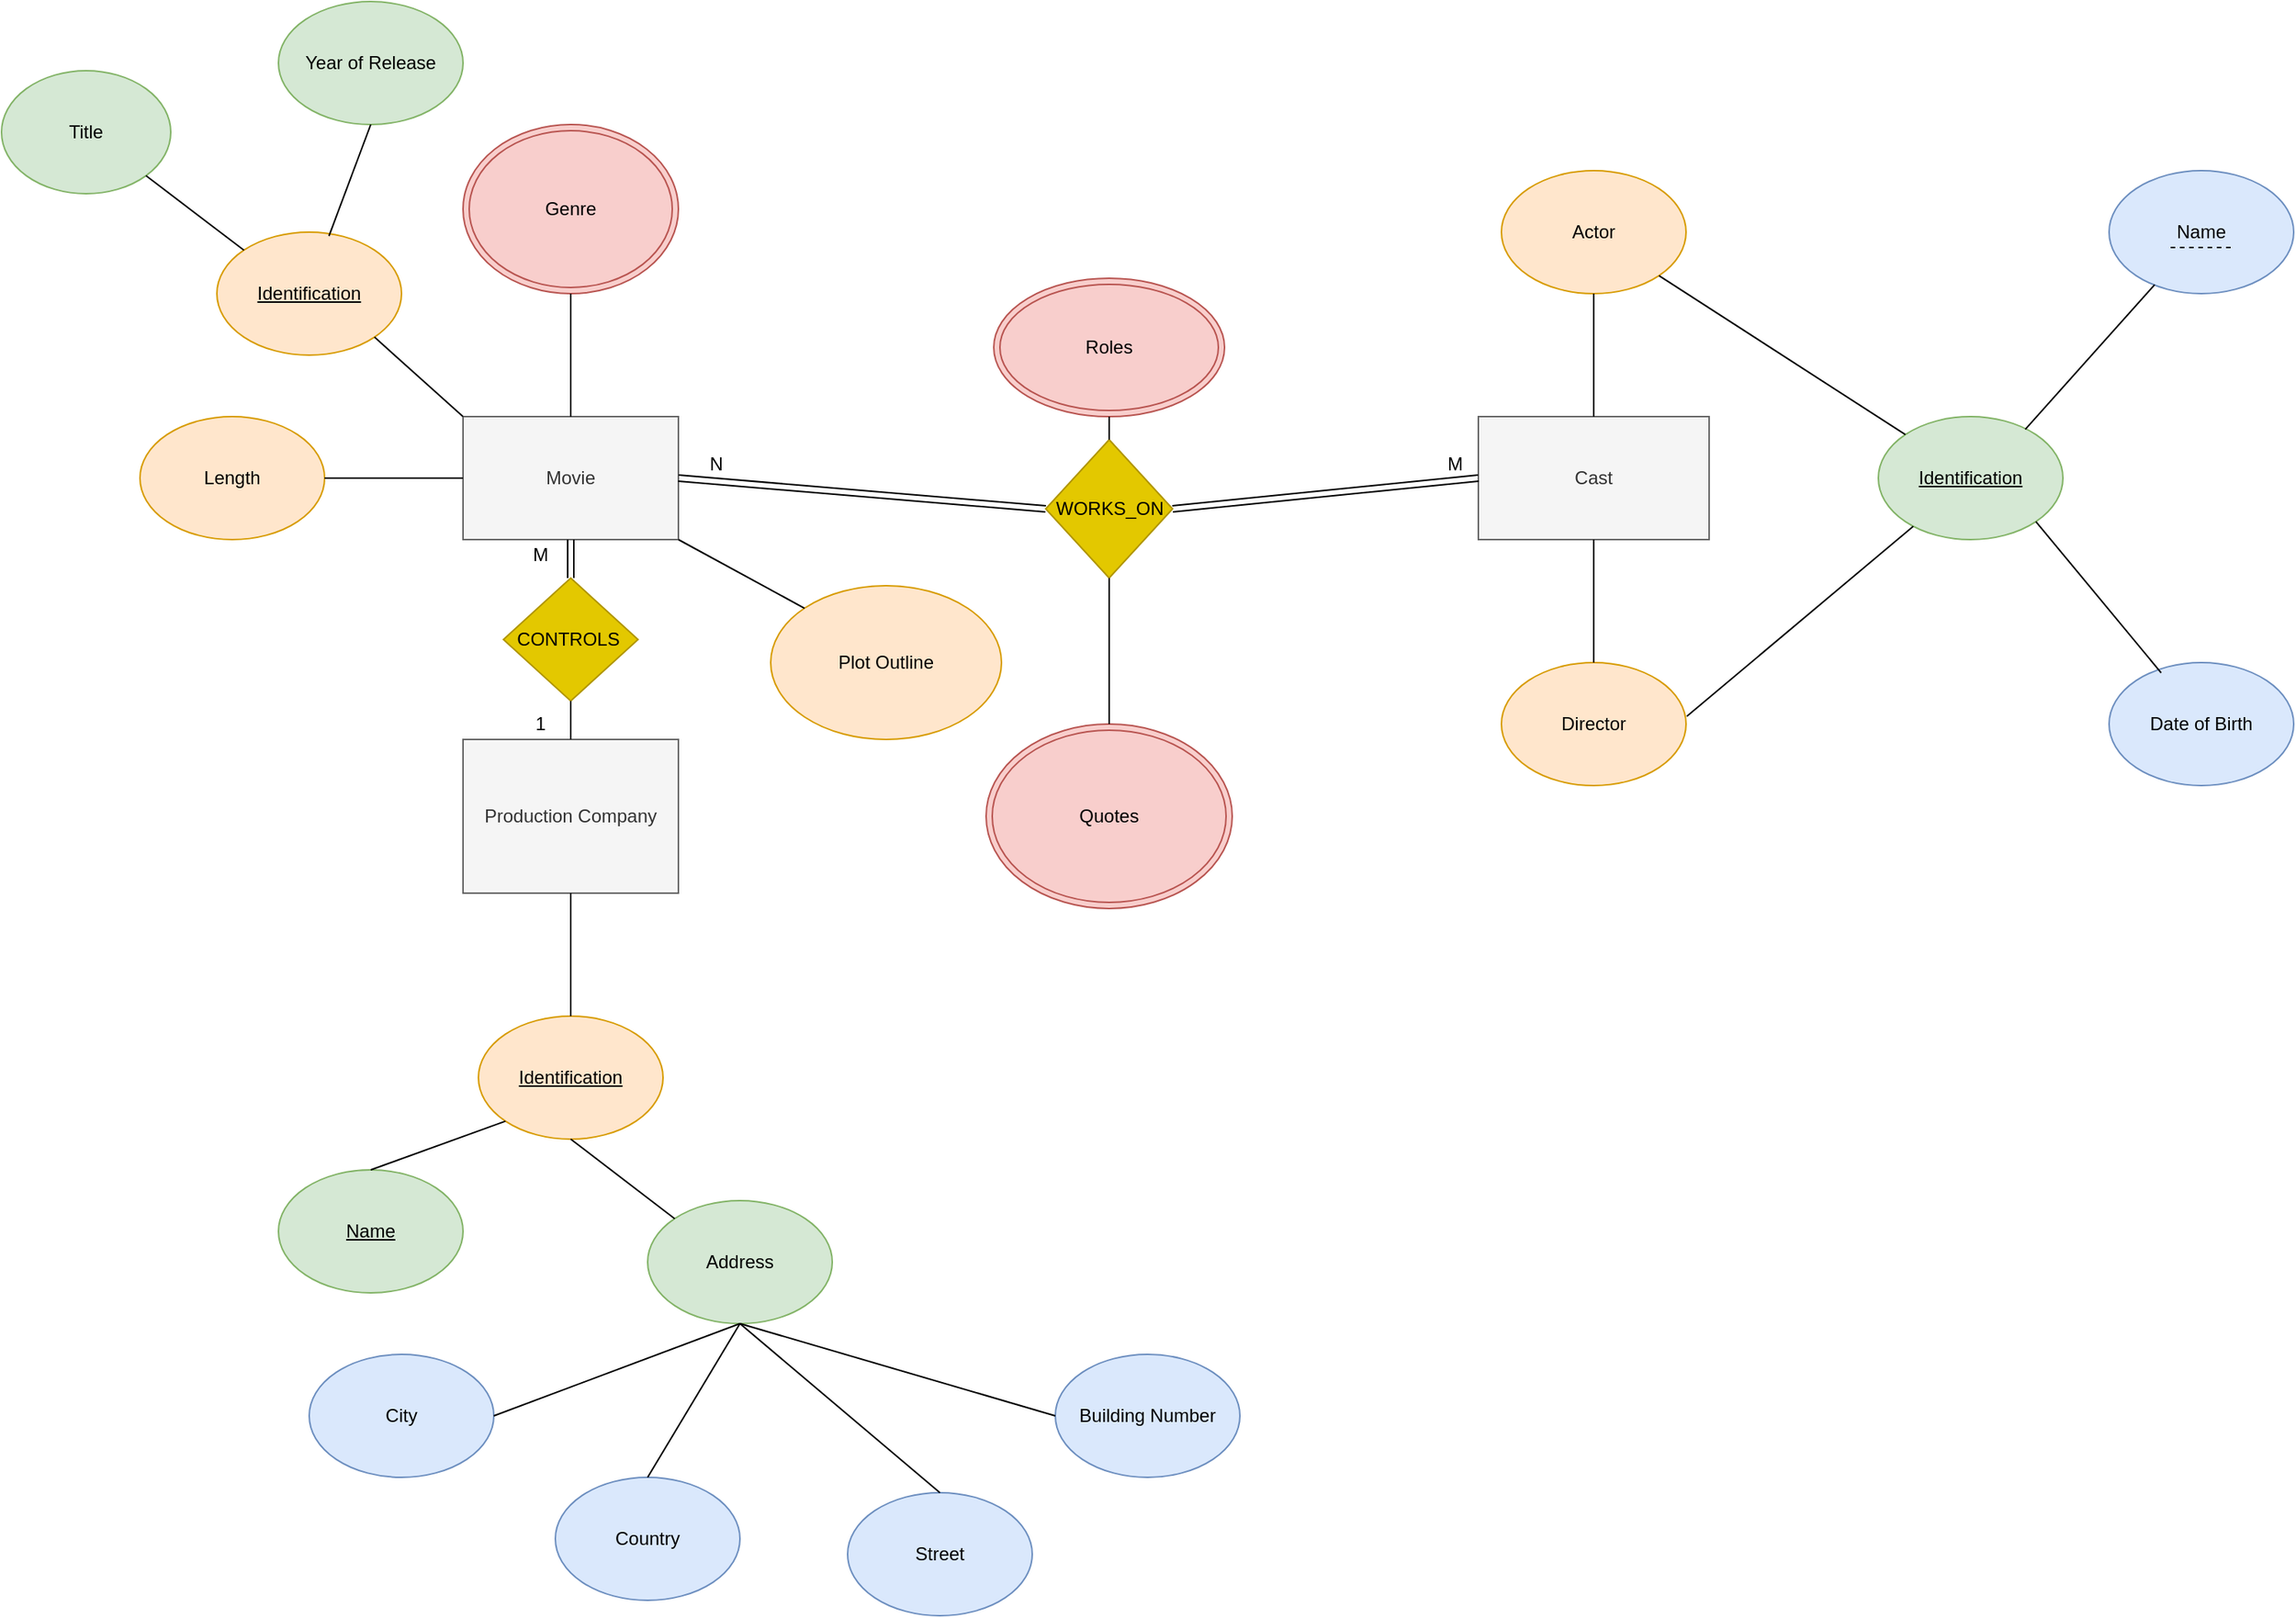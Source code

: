 <mxfile version="16.3.0" type="github">
  <diagram id="sgW8315THJMmDeOMLILc" name="Page-1">
    <mxGraphModel dx="2126" dy="2337" grid="1" gridSize="10" guides="1" tooltips="1" connect="1" arrows="1" fold="1" page="1" pageScale="1" pageWidth="850" pageHeight="1100" math="0" shadow="0">
      <root>
        <mxCell id="0" />
        <mxCell id="1" parent="0" />
        <mxCell id="68K0g6yoqlShgge0QlgU-1" value="Movie" style="rounded=0;whiteSpace=wrap;html=1;fillColor=#f5f5f5;strokeColor=#666666;fontColor=#333333;" parent="1" vertex="1">
          <mxGeometry x="320" y="240" width="140" height="80" as="geometry" />
        </mxCell>
        <mxCell id="68K0g6yoqlShgge0QlgU-12" value="Genre" style="ellipse;shape=doubleEllipse;whiteSpace=wrap;html=1;fillColor=#f8cecc;strokeColor=#b85450;" parent="1" vertex="1">
          <mxGeometry x="320" y="50" width="140" height="110" as="geometry" />
        </mxCell>
        <mxCell id="Qs5P2ZCcg5z2vbFwHX0I-3" value="Title" style="ellipse;whiteSpace=wrap;html=1;fillColor=#d5e8d4;strokeColor=#82b366;" parent="1" vertex="1">
          <mxGeometry x="20" y="15" width="110" height="80" as="geometry" />
        </mxCell>
        <mxCell id="Qs5P2ZCcg5z2vbFwHX0I-5" value="Length" style="ellipse;whiteSpace=wrap;html=1;fillColor=#ffe6cc;strokeColor=#d79b00;" parent="1" vertex="1">
          <mxGeometry x="110" y="240" width="120" height="80" as="geometry" />
        </mxCell>
        <mxCell id="Qs5P2ZCcg5z2vbFwHX0I-6" value="Year of Release" style="ellipse;whiteSpace=wrap;html=1;fillColor=#d5e8d4;strokeColor=#82b366;" parent="1" vertex="1">
          <mxGeometry x="200" y="-30" width="120" height="80" as="geometry" />
        </mxCell>
        <mxCell id="Qs5P2ZCcg5z2vbFwHX0I-8" value="Plot Outline" style="ellipse;whiteSpace=wrap;html=1;fillColor=#ffe6cc;strokeColor=#d79b00;" parent="1" vertex="1">
          <mxGeometry x="520" y="350" width="150" height="100" as="geometry" />
        </mxCell>
        <mxCell id="Qs5P2ZCcg5z2vbFwHX0I-9" value="&lt;u&gt;Name&lt;/u&gt;" style="ellipse;whiteSpace=wrap;html=1;fillColor=#d5e8d4;strokeColor=#82b366;" parent="1" vertex="1">
          <mxGeometry x="200" y="730" width="120" height="80" as="geometry" />
        </mxCell>
        <mxCell id="Qs5P2ZCcg5z2vbFwHX0I-10" value="Address" style="ellipse;whiteSpace=wrap;html=1;fillColor=#d5e8d4;strokeColor=#82b366;" parent="1" vertex="1">
          <mxGeometry x="440" y="750" width="120" height="80" as="geometry" />
        </mxCell>
        <mxCell id="Qs5P2ZCcg5z2vbFwHX0I-11" value="Country" style="ellipse;whiteSpace=wrap;html=1;fillColor=#dae8fc;strokeColor=#6c8ebf;" parent="1" vertex="1">
          <mxGeometry x="380" y="930" width="120" height="80" as="geometry" />
        </mxCell>
        <mxCell id="Qs5P2ZCcg5z2vbFwHX0I-12" value="City" style="ellipse;whiteSpace=wrap;html=1;fillColor=#dae8fc;strokeColor=#6c8ebf;" parent="1" vertex="1">
          <mxGeometry x="220" y="850" width="120" height="80" as="geometry" />
        </mxCell>
        <mxCell id="Qs5P2ZCcg5z2vbFwHX0I-13" value="Street" style="ellipse;whiteSpace=wrap;html=1;fillColor=#dae8fc;strokeColor=#6c8ebf;" parent="1" vertex="1">
          <mxGeometry x="570" y="940" width="120" height="80" as="geometry" />
        </mxCell>
        <mxCell id="Qs5P2ZCcg5z2vbFwHX0I-14" value="Building Number" style="ellipse;whiteSpace=wrap;html=1;fillColor=#dae8fc;strokeColor=#6c8ebf;" parent="1" vertex="1">
          <mxGeometry x="705" y="850" width="120" height="80" as="geometry" />
        </mxCell>
        <mxCell id="Qs5P2ZCcg5z2vbFwHX0I-15" value="Cast" style="rounded=0;whiteSpace=wrap;html=1;fillColor=#f5f5f5;strokeColor=#666666;fontColor=#333333;" parent="1" vertex="1">
          <mxGeometry x="980" y="240" width="150" height="80" as="geometry" />
        </mxCell>
        <mxCell id="Qs5P2ZCcg5z2vbFwHX0I-19" value="Quotes" style="ellipse;shape=doubleEllipse;whiteSpace=wrap;html=1;fillColor=#f8cecc;strokeColor=#b85450;" parent="1" vertex="1">
          <mxGeometry x="660" y="440" width="160" height="120" as="geometry" />
        </mxCell>
        <mxCell id="Qs5P2ZCcg5z2vbFwHX0I-22" value="" style="rhombus;whiteSpace=wrap;html=1;fillColor=#e3c800;strokeColor=#B09500;fontColor=#000000;" parent="1" vertex="1">
          <mxGeometry x="698.75" y="255" width="82.5" height="90" as="geometry" />
        </mxCell>
        <mxCell id="Qs5P2ZCcg5z2vbFwHX0I-31" value="Roles" style="ellipse;shape=doubleEllipse;whiteSpace=wrap;html=1;fillColor=#f8cecc;strokeColor=#b85450;" parent="1" vertex="1">
          <mxGeometry x="665" y="150" width="150" height="90" as="geometry" />
        </mxCell>
        <mxCell id="Qs5P2ZCcg5z2vbFwHX0I-32" value="" style="rhombus;whiteSpace=wrap;html=1;fillColor=#e3c800;strokeColor=#B09500;fontColor=#000000;" parent="1" vertex="1">
          <mxGeometry x="346.25" y="345" width="87.5" height="80" as="geometry" />
        </mxCell>
        <mxCell id="Qs5P2ZCcg5z2vbFwHX0I-38" value="" style="endArrow=none;html=1;entryX=0.5;entryY=1;entryDx=0;entryDy=0;exitX=0.5;exitY=0;exitDx=0;exitDy=0;" parent="1" source="Qs5P2ZCcg5z2vbFwHX0I-19" target="Qs5P2ZCcg5z2vbFwHX0I-22" edge="1">
          <mxGeometry width="50" height="50" relative="1" as="geometry">
            <mxPoint x="500" y="340" as="sourcePoint" />
            <mxPoint x="550" y="290" as="targetPoint" />
          </mxGeometry>
        </mxCell>
        <mxCell id="Qs5P2ZCcg5z2vbFwHX0I-41" value="" style="endArrow=none;html=1;exitX=0.5;exitY=0;exitDx=0;exitDy=0;entryX=0.5;entryY=1;entryDx=0;entryDy=0;" parent="1" source="Qs5P2ZCcg5z2vbFwHX0I-11" target="Qs5P2ZCcg5z2vbFwHX0I-10" edge="1">
          <mxGeometry width="50" height="50" relative="1" as="geometry">
            <mxPoint x="540" y="740" as="sourcePoint" />
            <mxPoint x="590" y="690" as="targetPoint" />
          </mxGeometry>
        </mxCell>
        <mxCell id="Qs5P2ZCcg5z2vbFwHX0I-43" value="" style="endArrow=none;html=1;exitX=1;exitY=0.5;exitDx=0;exitDy=0;entryX=0.5;entryY=1;entryDx=0;entryDy=0;" parent="1" source="Qs5P2ZCcg5z2vbFwHX0I-12" target="Qs5P2ZCcg5z2vbFwHX0I-10" edge="1">
          <mxGeometry width="50" height="50" relative="1" as="geometry">
            <mxPoint x="540" y="740" as="sourcePoint" />
            <mxPoint x="590" y="690" as="targetPoint" />
          </mxGeometry>
        </mxCell>
        <mxCell id="Qs5P2ZCcg5z2vbFwHX0I-44" value="" style="endArrow=none;html=1;exitX=0.5;exitY=0;exitDx=0;exitDy=0;" parent="1" source="Qs5P2ZCcg5z2vbFwHX0I-13" edge="1">
          <mxGeometry width="50" height="50" relative="1" as="geometry">
            <mxPoint x="540" y="740" as="sourcePoint" />
            <mxPoint x="500" y="830" as="targetPoint" />
          </mxGeometry>
        </mxCell>
        <mxCell id="Qs5P2ZCcg5z2vbFwHX0I-45" value="" style="endArrow=none;html=1;entryX=0;entryY=0.5;entryDx=0;entryDy=0;exitX=0.5;exitY=1;exitDx=0;exitDy=0;" parent="1" source="Qs5P2ZCcg5z2vbFwHX0I-10" target="Qs5P2ZCcg5z2vbFwHX0I-14" edge="1">
          <mxGeometry width="50" height="50" relative="1" as="geometry">
            <mxPoint x="540" y="740" as="sourcePoint" />
            <mxPoint x="590" y="690" as="targetPoint" />
          </mxGeometry>
        </mxCell>
        <mxCell id="Qs5P2ZCcg5z2vbFwHX0I-46" value="" style="endArrow=none;html=1;exitX=1;exitY=0.5;exitDx=0;exitDy=0;" parent="1" source="Qs5P2ZCcg5z2vbFwHX0I-5" edge="1">
          <mxGeometry width="50" height="50" relative="1" as="geometry">
            <mxPoint x="500" y="330" as="sourcePoint" />
            <mxPoint x="320" y="280" as="targetPoint" />
          </mxGeometry>
        </mxCell>
        <mxCell id="Qs5P2ZCcg5z2vbFwHX0I-48" value="" style="endArrow=none;html=1;exitX=0.5;exitY=0;exitDx=0;exitDy=0;entryX=0.5;entryY=1;entryDx=0;entryDy=0;" parent="1" source="68K0g6yoqlShgge0QlgU-1" target="68K0g6yoqlShgge0QlgU-12" edge="1">
          <mxGeometry width="50" height="50" relative="1" as="geometry">
            <mxPoint x="500" y="220" as="sourcePoint" />
            <mxPoint x="550" y="170" as="targetPoint" />
          </mxGeometry>
        </mxCell>
        <mxCell id="Qs5P2ZCcg5z2vbFwHX0I-53" value="" style="endArrow=none;html=1;entryX=0;entryY=0;entryDx=0;entryDy=0;exitX=1;exitY=1;exitDx=0;exitDy=0;" parent="1" source="68K0g6yoqlShgge0QlgU-1" target="Qs5P2ZCcg5z2vbFwHX0I-8" edge="1">
          <mxGeometry width="50" height="50" relative="1" as="geometry">
            <mxPoint x="470" y="360" as="sourcePoint" />
            <mxPoint x="520" y="310" as="targetPoint" />
          </mxGeometry>
        </mxCell>
        <mxCell id="Qs5P2ZCcg5z2vbFwHX0I-66" value="1" style="text;html=1;align=center;verticalAlign=middle;resizable=0;points=[];autosize=1;strokeColor=none;" parent="1" vertex="1">
          <mxGeometry x="360" y="430" width="20" height="20" as="geometry" />
        </mxCell>
        <mxCell id="Qs5P2ZCcg5z2vbFwHX0I-67" value="M" style="text;html=1;align=center;verticalAlign=middle;resizable=0;points=[];autosize=1;strokeColor=none;" parent="1" vertex="1">
          <mxGeometry x="355" y="320" width="30" height="20" as="geometry" />
        </mxCell>
        <mxCell id="Qs5P2ZCcg5z2vbFwHX0I-71" value="Production Company" style="rounded=0;whiteSpace=wrap;html=1;fillColor=#f5f5f5;strokeColor=#666666;fontColor=#333333;" parent="1" vertex="1">
          <mxGeometry x="320" y="450" width="140" height="100" as="geometry" />
        </mxCell>
        <mxCell id="Qs5P2ZCcg5z2vbFwHX0I-74" value="" style="endArrow=none;html=1;exitX=0.5;exitY=0;exitDx=0;exitDy=0;entryX=0.5;entryY=1;entryDx=0;entryDy=0;" parent="1" source="Qs5P2ZCcg5z2vbFwHX0I-71" target="Qs5P2ZCcg5z2vbFwHX0I-32" edge="1">
          <mxGeometry width="50" height="50" relative="1" as="geometry">
            <mxPoint x="410" y="440" as="sourcePoint" />
            <mxPoint x="460" y="390" as="targetPoint" />
          </mxGeometry>
        </mxCell>
        <mxCell id="MElZlA9q3Xncu6-exDx3-2" value="" style="endArrow=none;html=1;rounded=0;entryX=0.5;entryY=1;entryDx=0;entryDy=0;exitX=0.5;exitY=0;exitDx=0;exitDy=0;" parent="1" source="Qs5P2ZCcg5z2vbFwHX0I-22" target="Qs5P2ZCcg5z2vbFwHX0I-31" edge="1">
          <mxGeometry width="50" height="50" relative="1" as="geometry">
            <mxPoint x="640" y="330" as="sourcePoint" />
            <mxPoint x="690" y="280" as="targetPoint" />
          </mxGeometry>
        </mxCell>
        <mxCell id="MElZlA9q3Xncu6-exDx3-3" value="" style="shape=link;html=1;rounded=0;entryX=0.5;entryY=1;entryDx=0;entryDy=0;exitX=0.5;exitY=0;exitDx=0;exitDy=0;" parent="1" source="Qs5P2ZCcg5z2vbFwHX0I-32" target="68K0g6yoqlShgge0QlgU-1" edge="1">
          <mxGeometry relative="1" as="geometry">
            <mxPoint x="390" y="370" as="sourcePoint" />
            <mxPoint x="750" y="400" as="targetPoint" />
          </mxGeometry>
        </mxCell>
        <mxCell id="MElZlA9q3Xncu6-exDx3-11" value="&lt;u&gt;Identification&lt;/u&gt;" style="ellipse;whiteSpace=wrap;html=1;fillColor=#ffe6cc;strokeColor=#d79b00;" parent="1" vertex="1">
          <mxGeometry x="160" y="120" width="120" height="80" as="geometry" />
        </mxCell>
        <mxCell id="MElZlA9q3Xncu6-exDx3-12" value="" style="endArrow=none;html=1;rounded=0;exitX=0;exitY=0;exitDx=0;exitDy=0;entryX=1;entryY=1;entryDx=0;entryDy=0;" parent="1" source="MElZlA9q3Xncu6-exDx3-11" target="Qs5P2ZCcg5z2vbFwHX0I-3" edge="1">
          <mxGeometry width="50" height="50" relative="1" as="geometry">
            <mxPoint x="710" y="-30" as="sourcePoint" />
            <mxPoint x="760" y="-80" as="targetPoint" />
          </mxGeometry>
        </mxCell>
        <mxCell id="MElZlA9q3Xncu6-exDx3-13" value="" style="endArrow=none;html=1;rounded=0;entryX=0.5;entryY=1;entryDx=0;entryDy=0;exitX=0.607;exitY=0.032;exitDx=0;exitDy=0;exitPerimeter=0;" parent="1" source="MElZlA9q3Xncu6-exDx3-11" target="Qs5P2ZCcg5z2vbFwHX0I-6" edge="1">
          <mxGeometry width="50" height="50" relative="1" as="geometry">
            <mxPoint x="710" y="80" as="sourcePoint" />
            <mxPoint x="760" y="30" as="targetPoint" />
          </mxGeometry>
        </mxCell>
        <mxCell id="MElZlA9q3Xncu6-exDx3-14" value="" style="endArrow=none;html=1;rounded=0;exitX=0;exitY=0;exitDx=0;exitDy=0;entryX=1;entryY=1;entryDx=0;entryDy=0;" parent="1" source="68K0g6yoqlShgge0QlgU-1" target="MElZlA9q3Xncu6-exDx3-11" edge="1">
          <mxGeometry width="50" height="50" relative="1" as="geometry">
            <mxPoint x="710" y="80" as="sourcePoint" />
            <mxPoint x="760" y="30" as="targetPoint" />
          </mxGeometry>
        </mxCell>
        <mxCell id="MElZlA9q3Xncu6-exDx3-15" value="&lt;u&gt;Identification&lt;/u&gt;" style="ellipse;whiteSpace=wrap;html=1;fillColor=#ffe6cc;strokeColor=#d79b00;" parent="1" vertex="1">
          <mxGeometry x="330" y="630" width="120" height="80" as="geometry" />
        </mxCell>
        <mxCell id="MElZlA9q3Xncu6-exDx3-16" value="" style="endArrow=none;html=1;rounded=0;exitX=0.5;exitY=1;exitDx=0;exitDy=0;entryX=0;entryY=0;entryDx=0;entryDy=0;" parent="1" source="MElZlA9q3Xncu6-exDx3-15" target="Qs5P2ZCcg5z2vbFwHX0I-10" edge="1">
          <mxGeometry width="50" height="50" relative="1" as="geometry">
            <mxPoint x="710" y="700" as="sourcePoint" />
            <mxPoint x="760" y="650" as="targetPoint" />
          </mxGeometry>
        </mxCell>
        <mxCell id="MElZlA9q3Xncu6-exDx3-17" value="" style="endArrow=none;html=1;rounded=0;exitX=0.5;exitY=0;exitDx=0;exitDy=0;entryX=0;entryY=1;entryDx=0;entryDy=0;" parent="1" source="Qs5P2ZCcg5z2vbFwHX0I-9" target="MElZlA9q3Xncu6-exDx3-15" edge="1">
          <mxGeometry width="50" height="50" relative="1" as="geometry">
            <mxPoint x="260" y="730" as="sourcePoint" />
            <mxPoint x="760" y="650" as="targetPoint" />
          </mxGeometry>
        </mxCell>
        <mxCell id="MElZlA9q3Xncu6-exDx3-18" value="" style="endArrow=none;html=1;rounded=0;entryX=0.5;entryY=1;entryDx=0;entryDy=0;exitX=0.5;exitY=0;exitDx=0;exitDy=0;" parent="1" source="MElZlA9q3Xncu6-exDx3-15" target="Qs5P2ZCcg5z2vbFwHX0I-71" edge="1">
          <mxGeometry width="50" height="50" relative="1" as="geometry">
            <mxPoint x="710" y="700" as="sourcePoint" />
            <mxPoint x="760" y="650" as="targetPoint" />
          </mxGeometry>
        </mxCell>
        <mxCell id="MElZlA9q3Xncu6-exDx3-24" value="&lt;u&gt;Identification&lt;/u&gt;" style="ellipse;whiteSpace=wrap;html=1;fillColor=#d5e8d4;strokeColor=#82b366;" parent="1" vertex="1">
          <mxGeometry x="1240" y="240" width="120" height="80" as="geometry" />
        </mxCell>
        <mxCell id="MElZlA9q3Xncu6-exDx3-25" value="" style="shape=link;html=1;rounded=0;entryX=0;entryY=0.5;entryDx=0;entryDy=0;exitX=1;exitY=0.5;exitDx=0;exitDy=0;" parent="1" source="68K0g6yoqlShgge0QlgU-1" target="Qs5P2ZCcg5z2vbFwHX0I-22" edge="1">
          <mxGeometry relative="1" as="geometry">
            <mxPoint x="460" y="279.44" as="sourcePoint" />
            <mxPoint x="620" y="279.44" as="targetPoint" />
          </mxGeometry>
        </mxCell>
        <mxCell id="MElZlA9q3Xncu6-exDx3-26" value="N" style="resizable=0;html=1;align=right;verticalAlign=bottom;" parent="MElZlA9q3Xncu6-exDx3-25" connectable="0" vertex="1">
          <mxGeometry x="1" relative="1" as="geometry">
            <mxPoint x="-209" y="-20" as="offset" />
          </mxGeometry>
        </mxCell>
        <mxCell id="MElZlA9q3Xncu6-exDx3-36" value="" style="shape=link;html=1;rounded=0;entryX=0;entryY=0.5;entryDx=0;entryDy=0;exitX=1;exitY=0.5;exitDx=0;exitDy=0;" parent="1" source="Qs5P2ZCcg5z2vbFwHX0I-22" target="Qs5P2ZCcg5z2vbFwHX0I-15" edge="1">
          <mxGeometry relative="1" as="geometry">
            <mxPoint x="800" y="310" as="sourcePoint" />
            <mxPoint x="925" y="279.57" as="targetPoint" />
          </mxGeometry>
        </mxCell>
        <mxCell id="MElZlA9q3Xncu6-exDx3-37" value="M" style="resizable=0;html=1;align=right;verticalAlign=bottom;" parent="MElZlA9q3Xncu6-exDx3-36" connectable="0" vertex="1">
          <mxGeometry x="1" relative="1" as="geometry">
            <mxPoint x="-10" as="offset" />
          </mxGeometry>
        </mxCell>
        <mxCell id="MElZlA9q3Xncu6-exDx3-38" value="Actor" style="ellipse;whiteSpace=wrap;html=1;fillColor=#ffe6cc;strokeColor=#d79b00;" parent="1" vertex="1">
          <mxGeometry x="995" y="80" width="120" height="80" as="geometry" />
        </mxCell>
        <mxCell id="MElZlA9q3Xncu6-exDx3-39" value="Director" style="ellipse;whiteSpace=wrap;html=1;fillColor=#ffe6cc;strokeColor=#d79b00;" parent="1" vertex="1">
          <mxGeometry x="995" y="400" width="120" height="80" as="geometry" />
        </mxCell>
        <mxCell id="MElZlA9q3Xncu6-exDx3-40" value="" style="endArrow=none;html=1;rounded=0;exitX=0.5;exitY=0;exitDx=0;exitDy=0;entryX=0.5;entryY=1;entryDx=0;entryDy=0;" parent="1" source="MElZlA9q3Xncu6-exDx3-39" target="Qs5P2ZCcg5z2vbFwHX0I-15" edge="1">
          <mxGeometry width="50" height="50" relative="1" as="geometry">
            <mxPoint x="1090" y="370" as="sourcePoint" />
            <mxPoint x="1140" y="320" as="targetPoint" />
          </mxGeometry>
        </mxCell>
        <mxCell id="MElZlA9q3Xncu6-exDx3-41" value="" style="endArrow=none;html=1;rounded=0;exitX=0.5;exitY=0;exitDx=0;exitDy=0;entryX=0.5;entryY=1;entryDx=0;entryDy=0;" parent="1" source="Qs5P2ZCcg5z2vbFwHX0I-15" target="MElZlA9q3Xncu6-exDx3-38" edge="1">
          <mxGeometry width="50" height="50" relative="1" as="geometry">
            <mxPoint x="1090" y="370" as="sourcePoint" />
            <mxPoint x="1140" y="320" as="targetPoint" />
          </mxGeometry>
        </mxCell>
        <mxCell id="MElZlA9q3Xncu6-exDx3-42" value="" style="endArrow=none;html=1;rounded=0;entryX=0;entryY=0;entryDx=0;entryDy=0;exitX=1;exitY=1;exitDx=0;exitDy=0;" parent="1" source="MElZlA9q3Xncu6-exDx3-38" target="MElZlA9q3Xncu6-exDx3-24" edge="1">
          <mxGeometry width="50" height="50" relative="1" as="geometry">
            <mxPoint x="920" y="270" as="sourcePoint" />
            <mxPoint x="970" y="220" as="targetPoint" />
          </mxGeometry>
        </mxCell>
        <mxCell id="MElZlA9q3Xncu6-exDx3-43" value="" style="endArrow=none;html=1;rounded=0;exitX=1.004;exitY=0.438;exitDx=0;exitDy=0;exitPerimeter=0;" parent="1" source="MElZlA9q3Xncu6-exDx3-39" target="MElZlA9q3Xncu6-exDx3-24" edge="1">
          <mxGeometry width="50" height="50" relative="1" as="geometry">
            <mxPoint x="1080" y="340" as="sourcePoint" />
            <mxPoint x="1130" y="290" as="targetPoint" />
          </mxGeometry>
        </mxCell>
        <mxCell id="MElZlA9q3Xncu6-exDx3-44" value="&lt;p class=&quot;MsoNormal&quot;&gt;Name&lt;/p&gt;" style="ellipse;whiteSpace=wrap;html=1;fillColor=#dae8fc;strokeColor=#6c8ebf;" parent="1" vertex="1">
          <mxGeometry x="1390" y="80" width="120" height="80" as="geometry" />
        </mxCell>
        <mxCell id="MElZlA9q3Xncu6-exDx3-45" value="Date of Birth" style="ellipse;whiteSpace=wrap;html=1;fillColor=#dae8fc;strokeColor=#6c8ebf;" parent="1" vertex="1">
          <mxGeometry x="1390" y="400" width="120" height="80" as="geometry" />
        </mxCell>
        <mxCell id="MElZlA9q3Xncu6-exDx3-46" value="" style="endArrow=none;html=1;rounded=0;entryX=0.247;entryY=0.927;entryDx=0;entryDy=0;entryPerimeter=0;exitX=0.796;exitY=0.104;exitDx=0;exitDy=0;exitPerimeter=0;" parent="1" source="MElZlA9q3Xncu6-exDx3-24" target="MElZlA9q3Xncu6-exDx3-44" edge="1">
          <mxGeometry width="50" height="50" relative="1" as="geometry">
            <mxPoint x="1070" y="390" as="sourcePoint" />
            <mxPoint x="1120" y="340" as="targetPoint" />
          </mxGeometry>
        </mxCell>
        <mxCell id="MElZlA9q3Xncu6-exDx3-47" value="" style="endArrow=none;html=1;rounded=0;entryX=0.282;entryY=0.083;entryDx=0;entryDy=0;entryPerimeter=0;exitX=1;exitY=1;exitDx=0;exitDy=0;" parent="1" source="MElZlA9q3Xncu6-exDx3-24" target="MElZlA9q3Xncu6-exDx3-45" edge="1">
          <mxGeometry width="50" height="50" relative="1" as="geometry">
            <mxPoint x="1070" y="390" as="sourcePoint" />
            <mxPoint x="1120" y="340" as="targetPoint" />
          </mxGeometry>
        </mxCell>
        <mxCell id="3s4fFvXnDGcakNJlnR0a-1" value="CONTROLS" style="text;html=1;align=center;verticalAlign=middle;resizable=0;points=[];autosize=1;strokeColor=none;fillColor=none;" vertex="1" parent="1">
          <mxGeometry x="347.5" y="375" width="80" height="20" as="geometry" />
        </mxCell>
        <mxCell id="3s4fFvXnDGcakNJlnR0a-2" value="WORKS_ON" style="text;html=1;align=center;verticalAlign=middle;resizable=0;points=[];autosize=1;strokeColor=none;fillColor=none;" vertex="1" parent="1">
          <mxGeometry x="695" y="290" width="90" height="20" as="geometry" />
        </mxCell>
        <mxCell id="3s4fFvXnDGcakNJlnR0a-3" value="" style="endArrow=none;dashed=1;html=1;rounded=0;" edge="1" parent="1">
          <mxGeometry width="50" height="50" relative="1" as="geometry">
            <mxPoint x="1430" y="130" as="sourcePoint" />
            <mxPoint x="1470" y="130" as="targetPoint" />
          </mxGeometry>
        </mxCell>
      </root>
    </mxGraphModel>
  </diagram>
</mxfile>
